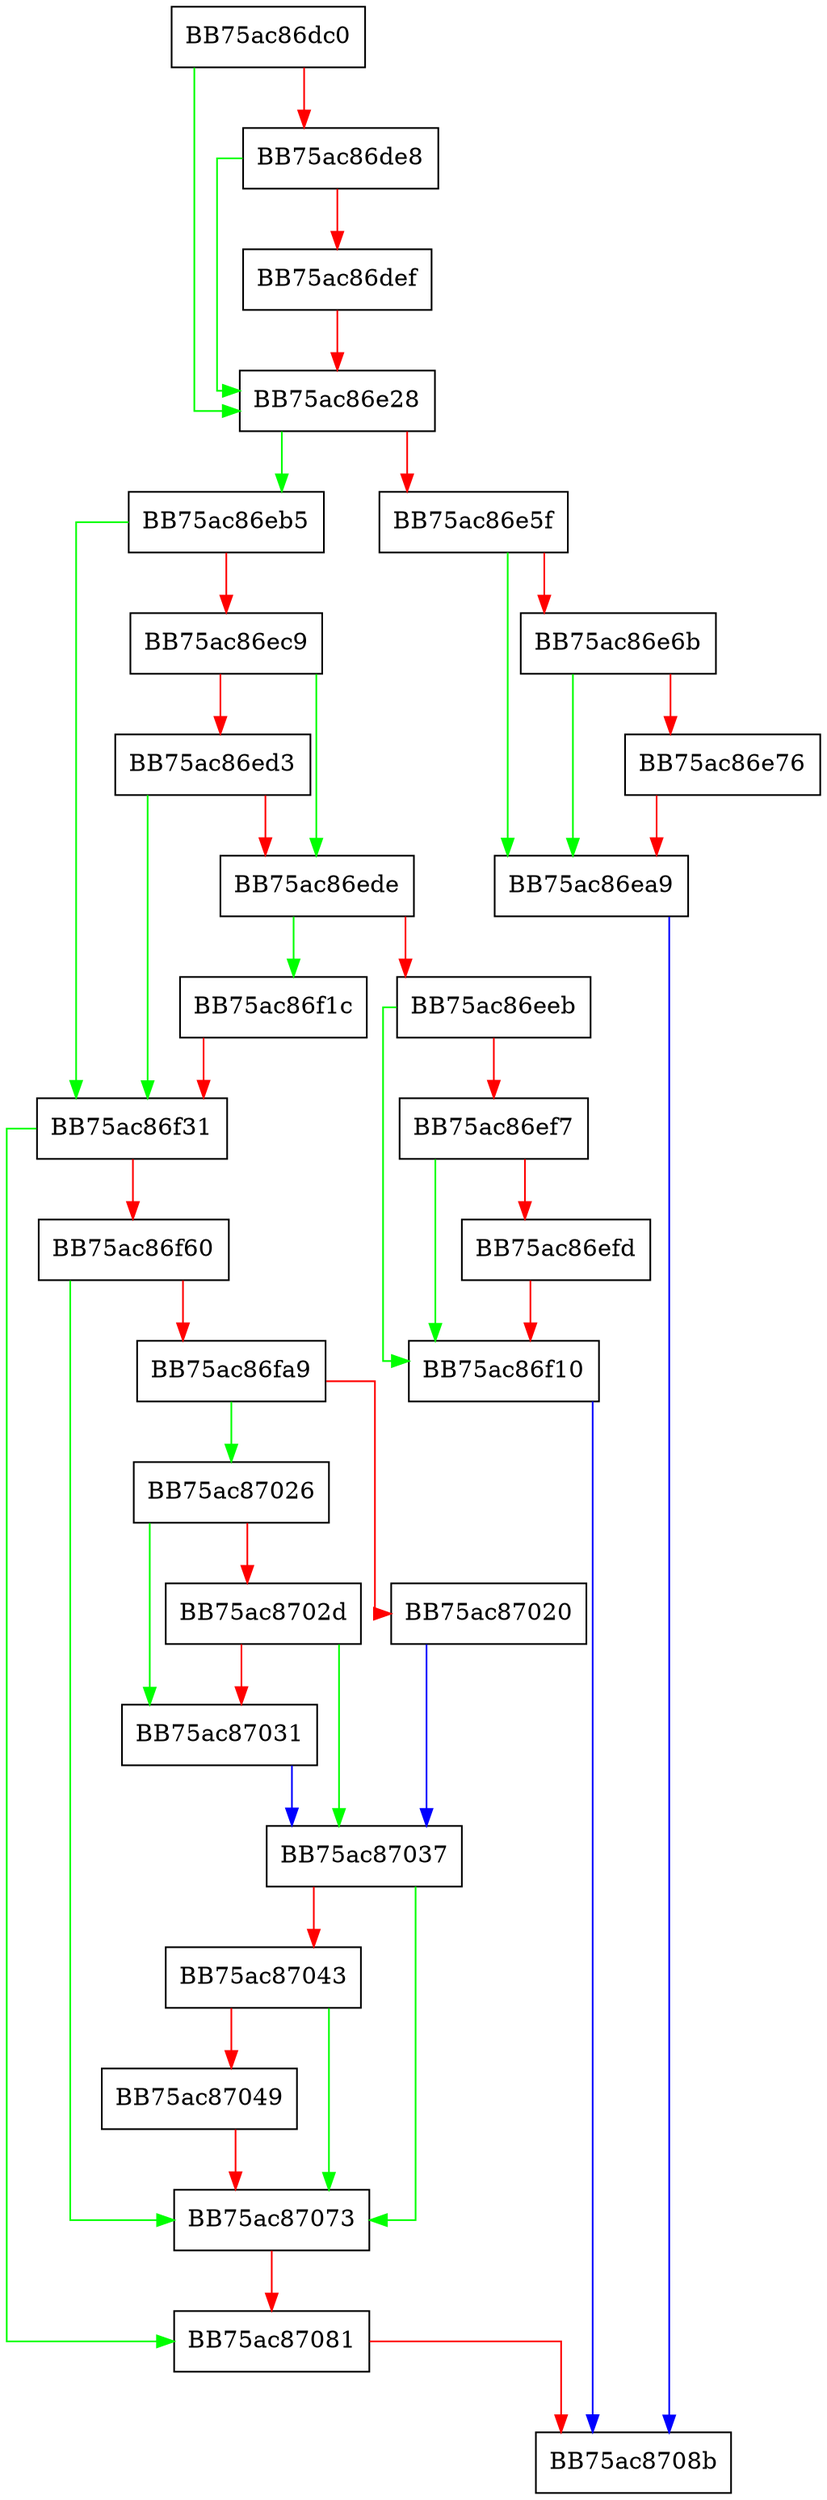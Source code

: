 digraph Execute {
  node [shape="box"];
  graph [splines=ortho];
  BB75ac86dc0 -> BB75ac86e28 [color="green"];
  BB75ac86dc0 -> BB75ac86de8 [color="red"];
  BB75ac86de8 -> BB75ac86e28 [color="green"];
  BB75ac86de8 -> BB75ac86def [color="red"];
  BB75ac86def -> BB75ac86e28 [color="red"];
  BB75ac86e28 -> BB75ac86eb5 [color="green"];
  BB75ac86e28 -> BB75ac86e5f [color="red"];
  BB75ac86e5f -> BB75ac86ea9 [color="green"];
  BB75ac86e5f -> BB75ac86e6b [color="red"];
  BB75ac86e6b -> BB75ac86ea9 [color="green"];
  BB75ac86e6b -> BB75ac86e76 [color="red"];
  BB75ac86e76 -> BB75ac86ea9 [color="red"];
  BB75ac86ea9 -> BB75ac8708b [color="blue"];
  BB75ac86eb5 -> BB75ac86f31 [color="green"];
  BB75ac86eb5 -> BB75ac86ec9 [color="red"];
  BB75ac86ec9 -> BB75ac86ede [color="green"];
  BB75ac86ec9 -> BB75ac86ed3 [color="red"];
  BB75ac86ed3 -> BB75ac86f31 [color="green"];
  BB75ac86ed3 -> BB75ac86ede [color="red"];
  BB75ac86ede -> BB75ac86f1c [color="green"];
  BB75ac86ede -> BB75ac86eeb [color="red"];
  BB75ac86eeb -> BB75ac86f10 [color="green"];
  BB75ac86eeb -> BB75ac86ef7 [color="red"];
  BB75ac86ef7 -> BB75ac86f10 [color="green"];
  BB75ac86ef7 -> BB75ac86efd [color="red"];
  BB75ac86efd -> BB75ac86f10 [color="red"];
  BB75ac86f10 -> BB75ac8708b [color="blue"];
  BB75ac86f1c -> BB75ac86f31 [color="red"];
  BB75ac86f31 -> BB75ac87081 [color="green"];
  BB75ac86f31 -> BB75ac86f60 [color="red"];
  BB75ac86f60 -> BB75ac87073 [color="green"];
  BB75ac86f60 -> BB75ac86fa9 [color="red"];
  BB75ac86fa9 -> BB75ac87026 [color="green"];
  BB75ac86fa9 -> BB75ac87020 [color="red"];
  BB75ac87020 -> BB75ac87037 [color="blue"];
  BB75ac87026 -> BB75ac87031 [color="green"];
  BB75ac87026 -> BB75ac8702d [color="red"];
  BB75ac8702d -> BB75ac87037 [color="green"];
  BB75ac8702d -> BB75ac87031 [color="red"];
  BB75ac87031 -> BB75ac87037 [color="blue"];
  BB75ac87037 -> BB75ac87073 [color="green"];
  BB75ac87037 -> BB75ac87043 [color="red"];
  BB75ac87043 -> BB75ac87073 [color="green"];
  BB75ac87043 -> BB75ac87049 [color="red"];
  BB75ac87049 -> BB75ac87073 [color="red"];
  BB75ac87073 -> BB75ac87081 [color="red"];
  BB75ac87081 -> BB75ac8708b [color="red"];
}